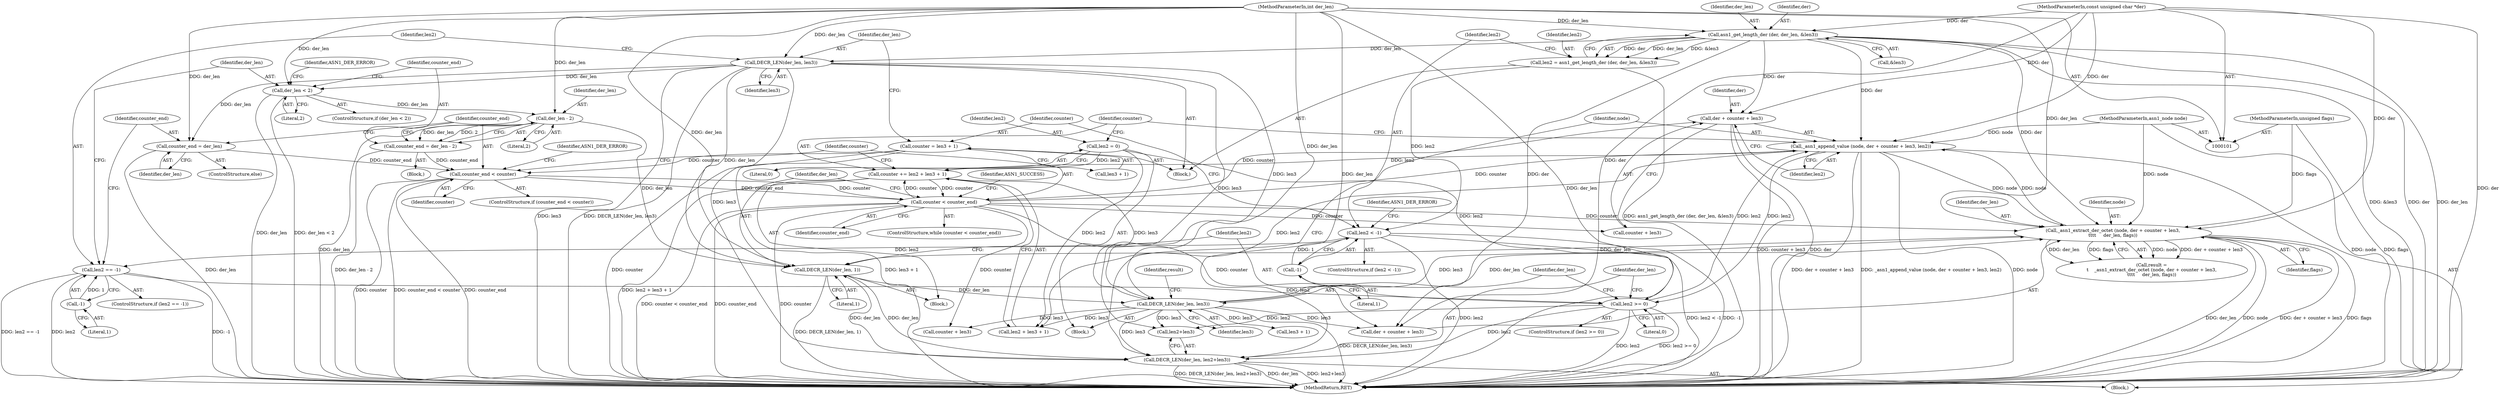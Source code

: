 digraph "0_savannah_f435825c0f527a8e52e6ffbc3ad0bc60531d537e@pointer" {
"1000181" [label="(Call,der + counter + len3)"];
"1000114" [label="(Call,asn1_get_length_der (der, der_len, &len3))"];
"1000103" [label="(MethodParameterIn,const unsigned char *der)"];
"1000104" [label="(MethodParameterIn,int der_len)"];
"1000162" [label="(Call,counter < counter_end)"];
"1000156" [label="(Call,counter_end < counter)"];
"1000152" [label="(Call,counter_end = der_len)"];
"1000131" [label="(Call,DECR_LEN(der_len, len3))"];
"1000146" [label="(Call,counter_end = der_len - 2)"];
"1000148" [label="(Call,der_len - 2)"];
"1000141" [label="(Call,der_len < 2)"];
"1000126" [label="(Call,counter = len3 + 1)"];
"1000212" [label="(Call,counter += len2 + len3 + 1)"];
"1000179" [label="(Call,_asn1_append_value (node, der + counter + len3, len2))"];
"1000194" [label="(Call,_asn1_extract_der_octet (node, der + counter + len3,\n\t\t\t\t     der_len, flags))"];
"1000102" [label="(MethodParameterIn,asn1_node node)"];
"1000189" [label="(Call,DECR_LEN(der_len, len3))"];
"1000166" [label="(Call,DECR_LEN(der_len, 1))"];
"1000174" [label="(Call,DECR_LEN(der_len, len2+len3))"];
"1000170" [label="(Call,len2 >= 0)"];
"1000135" [label="(Call,len2 == -1)"];
"1000120" [label="(Call,len2 < -1)"];
"1000112" [label="(Call,len2 = asn1_get_length_der (der, der_len, &len3))"];
"1000122" [label="(Call,-1)"];
"1000137" [label="(Call,-1)"];
"1000209" [label="(Call,len2 = 0)"];
"1000105" [label="(MethodParameterIn,unsigned flags)"];
"1000146" [label="(Call,counter_end = der_len - 2)"];
"1000145" [label="(Identifier,ASN1_DER_ERROR)"];
"1000193" [label="(Identifier,result)"];
"1000186" [label="(Identifier,len2)"];
"1000183" [label="(Call,counter + len3)"];
"1000170" [label="(Call,len2 >= 0)"];
"1000150" [label="(Literal,2)"];
"1000163" [label="(Identifier,counter)"];
"1000166" [label="(Call,DECR_LEN(der_len, 1))"];
"1000181" [label="(Call,der + counter + len3)"];
"1000116" [label="(Identifier,der_len)"];
"1000134" [label="(ControlStructure,if (len2 == -1))"];
"1000190" [label="(Identifier,der_len)"];
"1000194" [label="(Call,_asn1_extract_der_octet (node, der + counter + len3,\n\t\t\t\t     der_len, flags))"];
"1000188" [label="(Block,)"];
"1000158" [label="(Identifier,counter)"];
"1000112" [label="(Call,len2 = asn1_get_length_der (der, der_len, &len3))"];
"1000213" [label="(Identifier,counter)"];
"1000120" [label="(Call,len2 < -1)"];
"1000179" [label="(Call,_asn1_append_value (node, der + counter + len3, len2))"];
"1000202" [label="(Identifier,flags)"];
"1000154" [label="(Identifier,der_len)"];
"1000133" [label="(Identifier,len3)"];
"1000139" [label="(Block,)"];
"1000201" [label="(Identifier,der_len)"];
"1000121" [label="(Identifier,len2)"];
"1000192" [label="(Call,result =\n\t    _asn1_extract_der_octet (node, der + counter + len3,\n\t\t\t\t     der_len, flags))"];
"1000119" [label="(ControlStructure,if (len2 < -1))"];
"1000212" [label="(Call,counter += len2 + len3 + 1)"];
"1000189" [label="(Call,DECR_LEN(der_len, len3))"];
"1000175" [label="(Identifier,der_len)"];
"1000164" [label="(Identifier,counter_end)"];
"1000168" [label="(Literal,1)"];
"1000147" [label="(Identifier,counter_end)"];
"1000138" [label="(Literal,1)"];
"1000196" [label="(Call,der + counter + len3)"];
"1000157" [label="(Identifier,counter_end)"];
"1000211" [label="(Literal,0)"];
"1000153" [label="(Identifier,counter_end)"];
"1000103" [label="(MethodParameterIn,const unsigned char *der)"];
"1000173" [label="(Block,)"];
"1000156" [label="(Call,counter_end < counter)"];
"1000210" [label="(Identifier,len2)"];
"1000182" [label="(Identifier,der)"];
"1000105" [label="(MethodParameterIn,unsigned flags)"];
"1000123" [label="(Literal,1)"];
"1000113" [label="(Identifier,len2)"];
"1000131" [label="(Call,DECR_LEN(der_len, len3))"];
"1000172" [label="(Literal,0)"];
"1000140" [label="(ControlStructure,if (der_len < 2))"];
"1000165" [label="(Block,)"];
"1000209" [label="(Call,len2 = 0)"];
"1000161" [label="(ControlStructure,while (counter < counter_end))"];
"1000137" [label="(Call,-1)"];
"1000155" [label="(ControlStructure,if (counter_end < counter))"];
"1000122" [label="(Call,-1)"];
"1000162" [label="(Call,counter < counter_end)"];
"1000136" [label="(Identifier,len2)"];
"1000143" [label="(Literal,2)"];
"1000167" [label="(Identifier,der_len)"];
"1000214" [label="(Call,len2 + len3 + 1)"];
"1000195" [label="(Identifier,node)"];
"1000174" [label="(Call,DECR_LEN(der_len, len2+len3))"];
"1000128" [label="(Call,len3 + 1)"];
"1000106" [label="(Block,)"];
"1000171" [label="(Identifier,len2)"];
"1000191" [label="(Identifier,len3)"];
"1000149" [label="(Identifier,der_len)"];
"1000151" [label="(ControlStructure,else)"];
"1000216" [label="(Call,len3 + 1)"];
"1000141" [label="(Call,der_len < 2)"];
"1000160" [label="(Identifier,ASN1_DER_ERROR)"];
"1000142" [label="(Identifier,der_len)"];
"1000115" [label="(Identifier,der)"];
"1000224" [label="(MethodReturn,RET)"];
"1000176" [label="(Call,len2+len3)"];
"1000152" [label="(Call,counter_end = der_len)"];
"1000114" [label="(Call,asn1_get_length_der (der, der_len, &len3))"];
"1000126" [label="(Call,counter = len3 + 1)"];
"1000180" [label="(Identifier,node)"];
"1000127" [label="(Identifier,counter)"];
"1000148" [label="(Call,der_len - 2)"];
"1000198" [label="(Call,counter + len3)"];
"1000125" [label="(Identifier,ASN1_DER_ERROR)"];
"1000132" [label="(Identifier,der_len)"];
"1000117" [label="(Call,&len3)"];
"1000135" [label="(Call,len2 == -1)"];
"1000220" [label="(Identifier,ASN1_SUCCESS)"];
"1000169" [label="(ControlStructure,if (len2 >= 0))"];
"1000104" [label="(MethodParameterIn,int der_len)"];
"1000102" [label="(MethodParameterIn,asn1_node node)"];
"1000181" -> "1000179"  [label="AST: "];
"1000181" -> "1000183"  [label="CFG: "];
"1000182" -> "1000181"  [label="AST: "];
"1000183" -> "1000181"  [label="AST: "];
"1000186" -> "1000181"  [label="CFG: "];
"1000181" -> "1000224"  [label="DDG: der"];
"1000181" -> "1000224"  [label="DDG: counter + len3"];
"1000114" -> "1000181"  [label="DDG: der"];
"1000103" -> "1000181"  [label="DDG: der"];
"1000162" -> "1000181"  [label="DDG: counter"];
"1000114" -> "1000112"  [label="AST: "];
"1000114" -> "1000117"  [label="CFG: "];
"1000115" -> "1000114"  [label="AST: "];
"1000116" -> "1000114"  [label="AST: "];
"1000117" -> "1000114"  [label="AST: "];
"1000112" -> "1000114"  [label="CFG: "];
"1000114" -> "1000224"  [label="DDG: &len3"];
"1000114" -> "1000224"  [label="DDG: der"];
"1000114" -> "1000224"  [label="DDG: der_len"];
"1000114" -> "1000112"  [label="DDG: der"];
"1000114" -> "1000112"  [label="DDG: der_len"];
"1000114" -> "1000112"  [label="DDG: &len3"];
"1000103" -> "1000114"  [label="DDG: der"];
"1000104" -> "1000114"  [label="DDG: der_len"];
"1000114" -> "1000131"  [label="DDG: der_len"];
"1000114" -> "1000179"  [label="DDG: der"];
"1000114" -> "1000194"  [label="DDG: der"];
"1000114" -> "1000196"  [label="DDG: der"];
"1000103" -> "1000101"  [label="AST: "];
"1000103" -> "1000224"  [label="DDG: der"];
"1000103" -> "1000179"  [label="DDG: der"];
"1000103" -> "1000194"  [label="DDG: der"];
"1000103" -> "1000196"  [label="DDG: der"];
"1000104" -> "1000101"  [label="AST: "];
"1000104" -> "1000224"  [label="DDG: der_len"];
"1000104" -> "1000131"  [label="DDG: der_len"];
"1000104" -> "1000141"  [label="DDG: der_len"];
"1000104" -> "1000148"  [label="DDG: der_len"];
"1000104" -> "1000152"  [label="DDG: der_len"];
"1000104" -> "1000166"  [label="DDG: der_len"];
"1000104" -> "1000174"  [label="DDG: der_len"];
"1000104" -> "1000189"  [label="DDG: der_len"];
"1000104" -> "1000194"  [label="DDG: der_len"];
"1000162" -> "1000161"  [label="AST: "];
"1000162" -> "1000164"  [label="CFG: "];
"1000163" -> "1000162"  [label="AST: "];
"1000164" -> "1000162"  [label="AST: "];
"1000167" -> "1000162"  [label="CFG: "];
"1000220" -> "1000162"  [label="CFG: "];
"1000162" -> "1000224"  [label="DDG: counter_end"];
"1000162" -> "1000224"  [label="DDG: counter"];
"1000162" -> "1000224"  [label="DDG: counter < counter_end"];
"1000156" -> "1000162"  [label="DDG: counter"];
"1000156" -> "1000162"  [label="DDG: counter_end"];
"1000212" -> "1000162"  [label="DDG: counter"];
"1000162" -> "1000179"  [label="DDG: counter"];
"1000162" -> "1000183"  [label="DDG: counter"];
"1000162" -> "1000194"  [label="DDG: counter"];
"1000162" -> "1000196"  [label="DDG: counter"];
"1000162" -> "1000198"  [label="DDG: counter"];
"1000162" -> "1000212"  [label="DDG: counter"];
"1000156" -> "1000155"  [label="AST: "];
"1000156" -> "1000158"  [label="CFG: "];
"1000157" -> "1000156"  [label="AST: "];
"1000158" -> "1000156"  [label="AST: "];
"1000160" -> "1000156"  [label="CFG: "];
"1000163" -> "1000156"  [label="CFG: "];
"1000156" -> "1000224"  [label="DDG: counter_end"];
"1000156" -> "1000224"  [label="DDG: counter"];
"1000156" -> "1000224"  [label="DDG: counter_end < counter"];
"1000152" -> "1000156"  [label="DDG: counter_end"];
"1000146" -> "1000156"  [label="DDG: counter_end"];
"1000126" -> "1000156"  [label="DDG: counter"];
"1000152" -> "1000151"  [label="AST: "];
"1000152" -> "1000154"  [label="CFG: "];
"1000153" -> "1000152"  [label="AST: "];
"1000154" -> "1000152"  [label="AST: "];
"1000157" -> "1000152"  [label="CFG: "];
"1000152" -> "1000224"  [label="DDG: der_len"];
"1000131" -> "1000152"  [label="DDG: der_len"];
"1000131" -> "1000106"  [label="AST: "];
"1000131" -> "1000133"  [label="CFG: "];
"1000132" -> "1000131"  [label="AST: "];
"1000133" -> "1000131"  [label="AST: "];
"1000136" -> "1000131"  [label="CFG: "];
"1000131" -> "1000224"  [label="DDG: len3"];
"1000131" -> "1000224"  [label="DDG: DECR_LEN(der_len, len3)"];
"1000131" -> "1000141"  [label="DDG: der_len"];
"1000131" -> "1000166"  [label="DDG: der_len"];
"1000131" -> "1000174"  [label="DDG: len3"];
"1000131" -> "1000176"  [label="DDG: len3"];
"1000131" -> "1000189"  [label="DDG: len3"];
"1000146" -> "1000139"  [label="AST: "];
"1000146" -> "1000148"  [label="CFG: "];
"1000147" -> "1000146"  [label="AST: "];
"1000148" -> "1000146"  [label="AST: "];
"1000157" -> "1000146"  [label="CFG: "];
"1000146" -> "1000224"  [label="DDG: der_len - 2"];
"1000148" -> "1000146"  [label="DDG: der_len"];
"1000148" -> "1000146"  [label="DDG: 2"];
"1000148" -> "1000150"  [label="CFG: "];
"1000149" -> "1000148"  [label="AST: "];
"1000150" -> "1000148"  [label="AST: "];
"1000148" -> "1000224"  [label="DDG: der_len"];
"1000141" -> "1000148"  [label="DDG: der_len"];
"1000148" -> "1000166"  [label="DDG: der_len"];
"1000141" -> "1000140"  [label="AST: "];
"1000141" -> "1000143"  [label="CFG: "];
"1000142" -> "1000141"  [label="AST: "];
"1000143" -> "1000141"  [label="AST: "];
"1000145" -> "1000141"  [label="CFG: "];
"1000147" -> "1000141"  [label="CFG: "];
"1000141" -> "1000224"  [label="DDG: der_len"];
"1000141" -> "1000224"  [label="DDG: der_len < 2"];
"1000126" -> "1000106"  [label="AST: "];
"1000126" -> "1000128"  [label="CFG: "];
"1000127" -> "1000126"  [label="AST: "];
"1000128" -> "1000126"  [label="AST: "];
"1000132" -> "1000126"  [label="CFG: "];
"1000126" -> "1000224"  [label="DDG: counter"];
"1000126" -> "1000224"  [label="DDG: len3 + 1"];
"1000212" -> "1000165"  [label="AST: "];
"1000212" -> "1000214"  [label="CFG: "];
"1000213" -> "1000212"  [label="AST: "];
"1000214" -> "1000212"  [label="AST: "];
"1000163" -> "1000212"  [label="CFG: "];
"1000212" -> "1000224"  [label="DDG: len2 + len3 + 1"];
"1000179" -> "1000212"  [label="DDG: len2"];
"1000209" -> "1000212"  [label="DDG: len2"];
"1000189" -> "1000212"  [label="DDG: len3"];
"1000179" -> "1000173"  [label="AST: "];
"1000179" -> "1000186"  [label="CFG: "];
"1000180" -> "1000179"  [label="AST: "];
"1000186" -> "1000179"  [label="AST: "];
"1000213" -> "1000179"  [label="CFG: "];
"1000179" -> "1000224"  [label="DDG: der + counter + len3"];
"1000179" -> "1000224"  [label="DDG: _asn1_append_value (node, der + counter + len3, len2)"];
"1000179" -> "1000224"  [label="DDG: node"];
"1000179" -> "1000170"  [label="DDG: len2"];
"1000194" -> "1000179"  [label="DDG: node"];
"1000102" -> "1000179"  [label="DDG: node"];
"1000170" -> "1000179"  [label="DDG: len2"];
"1000179" -> "1000194"  [label="DDG: node"];
"1000179" -> "1000214"  [label="DDG: len2"];
"1000194" -> "1000192"  [label="AST: "];
"1000194" -> "1000202"  [label="CFG: "];
"1000195" -> "1000194"  [label="AST: "];
"1000196" -> "1000194"  [label="AST: "];
"1000201" -> "1000194"  [label="AST: "];
"1000202" -> "1000194"  [label="AST: "];
"1000192" -> "1000194"  [label="CFG: "];
"1000194" -> "1000224"  [label="DDG: der_len"];
"1000194" -> "1000224"  [label="DDG: node"];
"1000194" -> "1000224"  [label="DDG: der + counter + len3"];
"1000194" -> "1000224"  [label="DDG: flags"];
"1000194" -> "1000166"  [label="DDG: der_len"];
"1000194" -> "1000192"  [label="DDG: node"];
"1000194" -> "1000192"  [label="DDG: der + counter + len3"];
"1000194" -> "1000192"  [label="DDG: der_len"];
"1000194" -> "1000192"  [label="DDG: flags"];
"1000102" -> "1000194"  [label="DDG: node"];
"1000189" -> "1000194"  [label="DDG: der_len"];
"1000189" -> "1000194"  [label="DDG: len3"];
"1000105" -> "1000194"  [label="DDG: flags"];
"1000102" -> "1000101"  [label="AST: "];
"1000102" -> "1000224"  [label="DDG: node"];
"1000189" -> "1000188"  [label="AST: "];
"1000189" -> "1000191"  [label="CFG: "];
"1000190" -> "1000189"  [label="AST: "];
"1000191" -> "1000189"  [label="AST: "];
"1000193" -> "1000189"  [label="CFG: "];
"1000189" -> "1000224"  [label="DDG: DECR_LEN(der_len, len3)"];
"1000189" -> "1000174"  [label="DDG: len3"];
"1000189" -> "1000176"  [label="DDG: len3"];
"1000166" -> "1000189"  [label="DDG: der_len"];
"1000189" -> "1000196"  [label="DDG: len3"];
"1000189" -> "1000198"  [label="DDG: len3"];
"1000189" -> "1000214"  [label="DDG: len3"];
"1000189" -> "1000216"  [label="DDG: len3"];
"1000166" -> "1000165"  [label="AST: "];
"1000166" -> "1000168"  [label="CFG: "];
"1000167" -> "1000166"  [label="AST: "];
"1000168" -> "1000166"  [label="AST: "];
"1000171" -> "1000166"  [label="CFG: "];
"1000166" -> "1000224"  [label="DDG: DECR_LEN(der_len, 1)"];
"1000174" -> "1000166"  [label="DDG: der_len"];
"1000166" -> "1000174"  [label="DDG: der_len"];
"1000174" -> "1000173"  [label="AST: "];
"1000174" -> "1000176"  [label="CFG: "];
"1000175" -> "1000174"  [label="AST: "];
"1000176" -> "1000174"  [label="AST: "];
"1000180" -> "1000174"  [label="CFG: "];
"1000174" -> "1000224"  [label="DDG: len2+len3"];
"1000174" -> "1000224"  [label="DDG: DECR_LEN(der_len, len2+len3)"];
"1000174" -> "1000224"  [label="DDG: der_len"];
"1000170" -> "1000174"  [label="DDG: len2"];
"1000170" -> "1000169"  [label="AST: "];
"1000170" -> "1000172"  [label="CFG: "];
"1000171" -> "1000170"  [label="AST: "];
"1000172" -> "1000170"  [label="AST: "];
"1000175" -> "1000170"  [label="CFG: "];
"1000190" -> "1000170"  [label="CFG: "];
"1000170" -> "1000224"  [label="DDG: len2"];
"1000170" -> "1000224"  [label="DDG: len2 >= 0"];
"1000135" -> "1000170"  [label="DDG: len2"];
"1000209" -> "1000170"  [label="DDG: len2"];
"1000170" -> "1000176"  [label="DDG: len2"];
"1000135" -> "1000134"  [label="AST: "];
"1000135" -> "1000137"  [label="CFG: "];
"1000136" -> "1000135"  [label="AST: "];
"1000137" -> "1000135"  [label="AST: "];
"1000142" -> "1000135"  [label="CFG: "];
"1000153" -> "1000135"  [label="CFG: "];
"1000135" -> "1000224"  [label="DDG: len2 == -1"];
"1000135" -> "1000224"  [label="DDG: len2"];
"1000135" -> "1000224"  [label="DDG: -1"];
"1000120" -> "1000135"  [label="DDG: len2"];
"1000137" -> "1000135"  [label="DDG: 1"];
"1000120" -> "1000119"  [label="AST: "];
"1000120" -> "1000122"  [label="CFG: "];
"1000121" -> "1000120"  [label="AST: "];
"1000122" -> "1000120"  [label="AST: "];
"1000125" -> "1000120"  [label="CFG: "];
"1000127" -> "1000120"  [label="CFG: "];
"1000120" -> "1000224"  [label="DDG: len2"];
"1000120" -> "1000224"  [label="DDG: len2 < -1"];
"1000120" -> "1000224"  [label="DDG: -1"];
"1000112" -> "1000120"  [label="DDG: len2"];
"1000122" -> "1000120"  [label="DDG: 1"];
"1000112" -> "1000106"  [label="AST: "];
"1000113" -> "1000112"  [label="AST: "];
"1000121" -> "1000112"  [label="CFG: "];
"1000112" -> "1000224"  [label="DDG: asn1_get_length_der (der, der_len, &len3)"];
"1000122" -> "1000123"  [label="CFG: "];
"1000123" -> "1000122"  [label="AST: "];
"1000137" -> "1000138"  [label="CFG: "];
"1000138" -> "1000137"  [label="AST: "];
"1000209" -> "1000188"  [label="AST: "];
"1000209" -> "1000211"  [label="CFG: "];
"1000210" -> "1000209"  [label="AST: "];
"1000211" -> "1000209"  [label="AST: "];
"1000213" -> "1000209"  [label="CFG: "];
"1000209" -> "1000214"  [label="DDG: len2"];
"1000105" -> "1000101"  [label="AST: "];
"1000105" -> "1000224"  [label="DDG: flags"];
}
